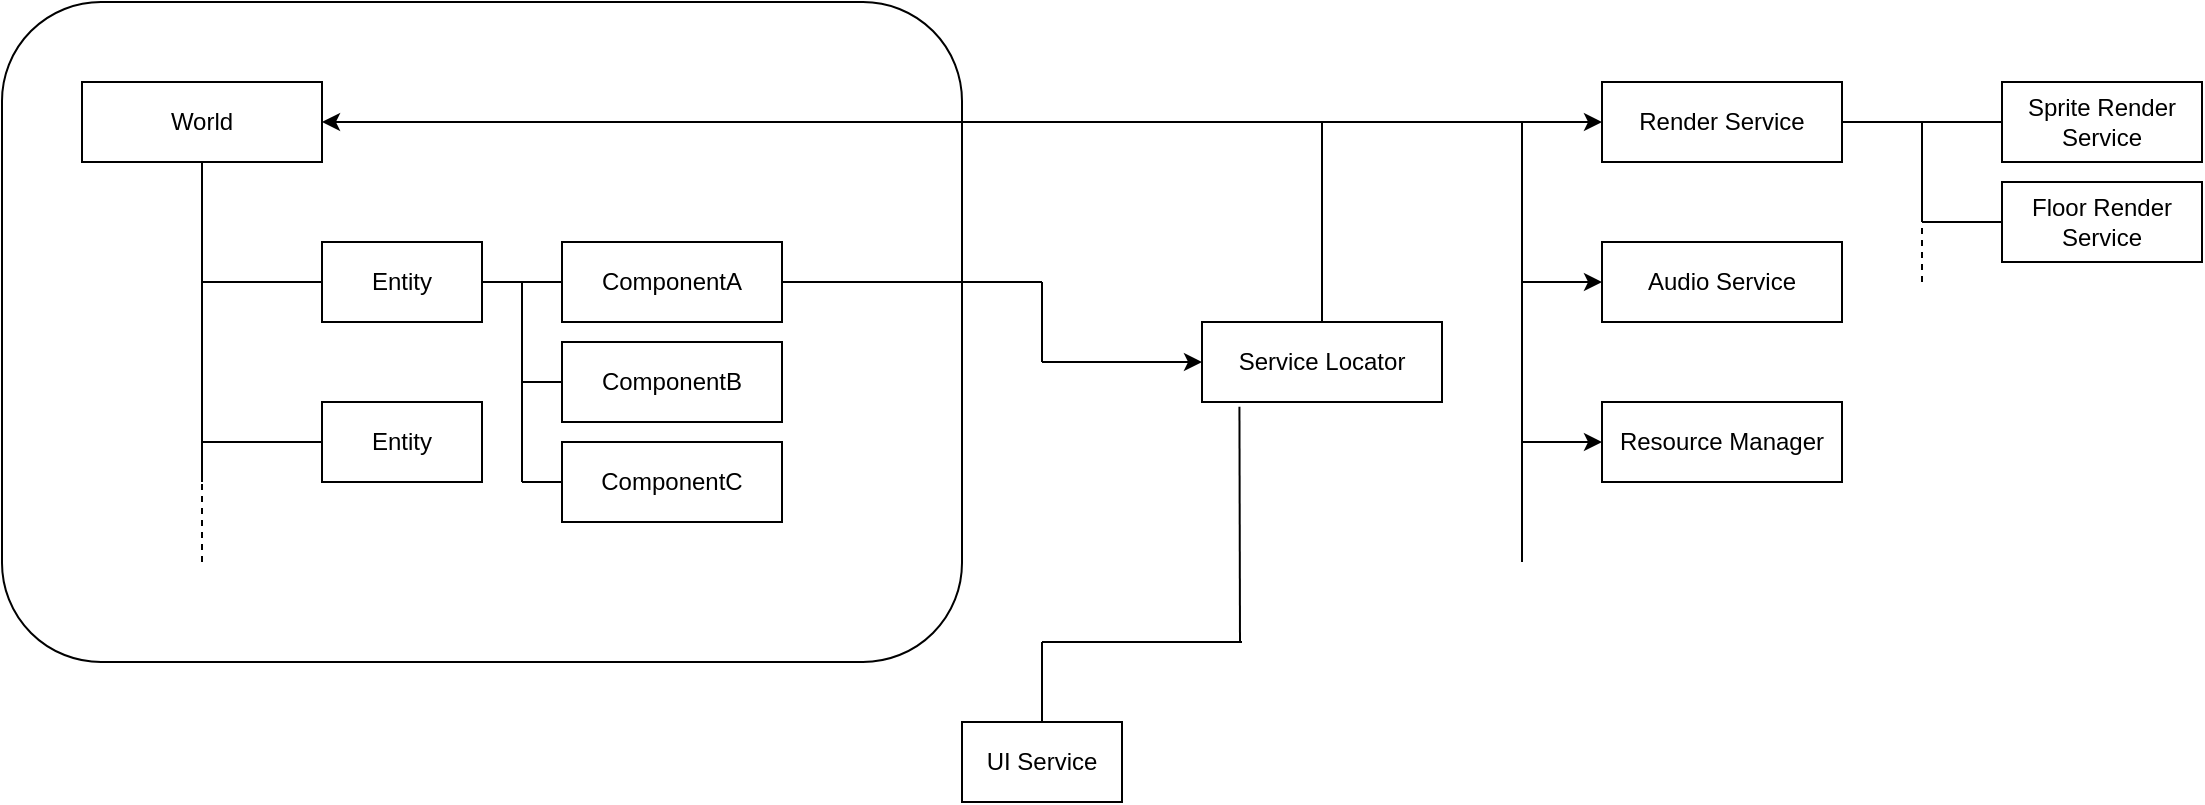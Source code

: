 <mxfile version="12.9.3" type="device"><diagram id="yBJZkLdNLbS-XO-VxA-n" name="Page-1"><mxGraphModel dx="946" dy="680" grid="1" gridSize="10" guides="1" tooltips="1" connect="1" arrows="1" fold="1" page="1" pageScale="1" pageWidth="1920" pageHeight="1200" math="0" shadow="0"><root><mxCell id="0"/><mxCell id="1" parent="0"/><mxCell id="4cN6O8mf00H59ZHkd2te-21" value="" style="rounded=1;whiteSpace=wrap;html=1;fillColor=none;" vertex="1" parent="1"><mxGeometry x="240" y="240" width="480" height="330" as="geometry"/></mxCell><mxCell id="4cN6O8mf00H59ZHkd2te-1" value="World" style="rounded=0;whiteSpace=wrap;html=1;" vertex="1" parent="1"><mxGeometry x="280" y="280" width="120" height="40" as="geometry"/></mxCell><mxCell id="4cN6O8mf00H59ZHkd2te-3" value="" style="endArrow=none;html=1;entryX=0.5;entryY=1;entryDx=0;entryDy=0;" edge="1" parent="1" target="4cN6O8mf00H59ZHkd2te-1"><mxGeometry width="50" height="50" relative="1" as="geometry"><mxPoint x="340" y="480" as="sourcePoint"/><mxPoint x="510" y="480" as="targetPoint"/></mxGeometry></mxCell><mxCell id="4cN6O8mf00H59ZHkd2te-6" value="Entity" style="rounded=0;whiteSpace=wrap;html=1;" vertex="1" parent="1"><mxGeometry x="400" y="360" width="80" height="40" as="geometry"/></mxCell><mxCell id="4cN6O8mf00H59ZHkd2te-7" value="" style="endArrow=none;html=1;exitX=0;exitY=0.5;exitDx=0;exitDy=0;" edge="1" parent="1" source="4cN6O8mf00H59ZHkd2te-6"><mxGeometry width="50" height="50" relative="1" as="geometry"><mxPoint x="430" y="450" as="sourcePoint"/><mxPoint x="340" y="380" as="targetPoint"/></mxGeometry></mxCell><mxCell id="4cN6O8mf00H59ZHkd2te-8" value="Entity" style="rounded=0;whiteSpace=wrap;html=1;" vertex="1" parent="1"><mxGeometry x="400" y="440" width="80" height="40" as="geometry"/></mxCell><mxCell id="4cN6O8mf00H59ZHkd2te-9" value="" style="endArrow=none;html=1;exitX=0;exitY=0.5;exitDx=0;exitDy=0;" edge="1" parent="1" source="4cN6O8mf00H59ZHkd2te-8"><mxGeometry width="50" height="50" relative="1" as="geometry"><mxPoint x="430" y="530" as="sourcePoint"/><mxPoint x="340.0" y="460" as="targetPoint"/></mxGeometry></mxCell><mxCell id="4cN6O8mf00H59ZHkd2te-10" value="" style="endArrow=none;dashed=1;html=1;" edge="1" parent="1"><mxGeometry width="50" height="50" relative="1" as="geometry"><mxPoint x="340" y="520" as="sourcePoint"/><mxPoint x="340" y="480" as="targetPoint"/></mxGeometry></mxCell><mxCell id="4cN6O8mf00H59ZHkd2te-11" value="" style="endArrow=none;html=1;exitX=1;exitY=0.5;exitDx=0;exitDy=0;" edge="1" parent="1" source="4cN6O8mf00H59ZHkd2te-6" target="4cN6O8mf00H59ZHkd2te-12"><mxGeometry width="50" height="50" relative="1" as="geometry"><mxPoint x="540" y="420" as="sourcePoint"/><mxPoint x="520" y="380" as="targetPoint"/></mxGeometry></mxCell><mxCell id="4cN6O8mf00H59ZHkd2te-12" value="ComponentA" style="rounded=0;whiteSpace=wrap;html=1;" vertex="1" parent="1"><mxGeometry x="520" y="360" width="110" height="40" as="geometry"/></mxCell><mxCell id="4cN6O8mf00H59ZHkd2te-13" value="ComponentB" style="rounded=0;whiteSpace=wrap;html=1;" vertex="1" parent="1"><mxGeometry x="520" y="410" width="110" height="40" as="geometry"/></mxCell><mxCell id="4cN6O8mf00H59ZHkd2te-14" value="ComponentC" style="rounded=0;whiteSpace=wrap;html=1;" vertex="1" parent="1"><mxGeometry x="520" y="460" width="110" height="40" as="geometry"/></mxCell><mxCell id="4cN6O8mf00H59ZHkd2te-15" value="" style="endArrow=none;html=1;" edge="1" parent="1"><mxGeometry width="50" height="50" relative="1" as="geometry"><mxPoint x="500" y="380" as="sourcePoint"/><mxPoint x="500" y="480" as="targetPoint"/></mxGeometry></mxCell><mxCell id="4cN6O8mf00H59ZHkd2te-17" value="" style="endArrow=none;html=1;entryX=0;entryY=0.5;entryDx=0;entryDy=0;" edge="1" parent="1" target="4cN6O8mf00H59ZHkd2te-13"><mxGeometry width="50" height="50" relative="1" as="geometry"><mxPoint x="500" y="430" as="sourcePoint"/><mxPoint x="550" y="450" as="targetPoint"/></mxGeometry></mxCell><mxCell id="4cN6O8mf00H59ZHkd2te-19" value="" style="endArrow=none;html=1;entryX=0;entryY=0.5;entryDx=0;entryDy=0;" edge="1" parent="1"><mxGeometry width="50" height="50" relative="1" as="geometry"><mxPoint x="500" y="480" as="sourcePoint"/><mxPoint x="520" y="480" as="targetPoint"/></mxGeometry></mxCell><mxCell id="4cN6O8mf00H59ZHkd2te-20" value="Service Locator" style="rounded=0;whiteSpace=wrap;html=1;" vertex="1" parent="1"><mxGeometry x="840" y="400" width="120" height="40" as="geometry"/></mxCell><mxCell id="4cN6O8mf00H59ZHkd2te-25" value="" style="endArrow=none;html=1;" edge="1" parent="1"><mxGeometry width="50" height="50" relative="1" as="geometry"><mxPoint x="630" y="380" as="sourcePoint"/><mxPoint x="760" y="380" as="targetPoint"/></mxGeometry></mxCell><mxCell id="4cN6O8mf00H59ZHkd2te-30" value="" style="endArrow=classic;html=1;entryX=1;entryY=0.5;entryDx=0;entryDy=0;" edge="1" parent="1" target="4cN6O8mf00H59ZHkd2te-1"><mxGeometry width="50" height="50" relative="1" as="geometry"><mxPoint x="900" y="300" as="sourcePoint"/><mxPoint x="760" y="310" as="targetPoint"/></mxGeometry></mxCell><mxCell id="4cN6O8mf00H59ZHkd2te-31" value="" style="endArrow=none;html=1;exitX=0.5;exitY=0;exitDx=0;exitDy=0;" edge="1" parent="1" source="4cN6O8mf00H59ZHkd2te-20"><mxGeometry width="50" height="50" relative="1" as="geometry"><mxPoint x="640" y="410" as="sourcePoint"/><mxPoint x="900" y="300" as="targetPoint"/></mxGeometry></mxCell><mxCell id="4cN6O8mf00H59ZHkd2te-34" value="" style="endArrow=classic;html=1;" edge="1" parent="1"><mxGeometry width="50" height="50" relative="1" as="geometry"><mxPoint x="900" y="300" as="sourcePoint"/><mxPoint x="1040" y="300" as="targetPoint"/></mxGeometry></mxCell><mxCell id="4cN6O8mf00H59ZHkd2te-35" value="Render Service" style="rounded=0;whiteSpace=wrap;html=1;fillColor=none;" vertex="1" parent="1"><mxGeometry x="1040" y="280" width="120" height="40" as="geometry"/></mxCell><mxCell id="4cN6O8mf00H59ZHkd2te-36" value="Audio Service" style="rounded=0;whiteSpace=wrap;html=1;fillColor=none;" vertex="1" parent="1"><mxGeometry x="1040" y="360" width="120" height="40" as="geometry"/></mxCell><mxCell id="4cN6O8mf00H59ZHkd2te-39" value="" style="endArrow=none;html=1;" edge="1" parent="1"><mxGeometry width="50" height="50" relative="1" as="geometry"><mxPoint x="1000" y="520" as="sourcePoint"/><mxPoint x="1000" y="300" as="targetPoint"/></mxGeometry></mxCell><mxCell id="4cN6O8mf00H59ZHkd2te-40" value="" style="endArrow=classic;html=1;entryX=0;entryY=0.5;entryDx=0;entryDy=0;" edge="1" parent="1" target="4cN6O8mf00H59ZHkd2te-36"><mxGeometry width="50" height="50" relative="1" as="geometry"><mxPoint x="1000" y="380" as="sourcePoint"/><mxPoint x="1010" y="410" as="targetPoint"/></mxGeometry></mxCell><mxCell id="4cN6O8mf00H59ZHkd2te-41" value="Resource Manager" style="rounded=0;whiteSpace=wrap;html=1;fillColor=none;" vertex="1" parent="1"><mxGeometry x="1040" y="440" width="120" height="40" as="geometry"/></mxCell><mxCell id="4cN6O8mf00H59ZHkd2te-42" value="" style="endArrow=classic;html=1;entryX=0;entryY=0.5;entryDx=0;entryDy=0;" edge="1" parent="1"><mxGeometry width="50" height="50" relative="1" as="geometry"><mxPoint x="1000" y="460.0" as="sourcePoint"/><mxPoint x="1040" y="460.0" as="targetPoint"/></mxGeometry></mxCell><mxCell id="4cN6O8mf00H59ZHkd2te-45" value="" style="endArrow=none;html=1;exitX=1;exitY=0.5;exitDx=0;exitDy=0;" edge="1" parent="1" source="4cN6O8mf00H59ZHkd2te-35"><mxGeometry width="50" height="50" relative="1" as="geometry"><mxPoint x="1220" y="300" as="sourcePoint"/><mxPoint x="1240" y="300" as="targetPoint"/></mxGeometry></mxCell><mxCell id="4cN6O8mf00H59ZHkd2te-46" value="Sprite Render Service" style="rounded=0;whiteSpace=wrap;html=1;fillColor=none;" vertex="1" parent="1"><mxGeometry x="1240" y="280" width="100" height="40" as="geometry"/></mxCell><mxCell id="4cN6O8mf00H59ZHkd2te-47" value="Floor Render Service" style="rounded=0;whiteSpace=wrap;html=1;fillColor=none;" vertex="1" parent="1"><mxGeometry x="1240" y="330" width="100" height="40" as="geometry"/></mxCell><mxCell id="4cN6O8mf00H59ZHkd2te-48" value="" style="endArrow=none;html=1;" edge="1" parent="1"><mxGeometry width="50" height="50" relative="1" as="geometry"><mxPoint x="1200" y="300" as="sourcePoint"/><mxPoint x="1200" y="350" as="targetPoint"/></mxGeometry></mxCell><mxCell id="4cN6O8mf00H59ZHkd2te-49" value="" style="endArrow=none;html=1;" edge="1" parent="1"><mxGeometry width="50" height="50" relative="1" as="geometry"><mxPoint x="1200" y="350" as="sourcePoint"/><mxPoint x="1240" y="350" as="targetPoint"/></mxGeometry></mxCell><mxCell id="4cN6O8mf00H59ZHkd2te-50" value="" style="endArrow=none;dashed=1;html=1;" edge="1" parent="1"><mxGeometry width="50" height="50" relative="1" as="geometry"><mxPoint x="1200" y="380" as="sourcePoint"/><mxPoint x="1200" y="350" as="targetPoint"/></mxGeometry></mxCell><mxCell id="4cN6O8mf00H59ZHkd2te-51" value="" style="endArrow=classic;html=1;entryX=0;entryY=0.5;entryDx=0;entryDy=0;" edge="1" parent="1" target="4cN6O8mf00H59ZHkd2te-20"><mxGeometry width="50" height="50" relative="1" as="geometry"><mxPoint x="760" y="420" as="sourcePoint"/><mxPoint x="830" y="395" as="targetPoint"/></mxGeometry></mxCell><mxCell id="4cN6O8mf00H59ZHkd2te-52" value="" style="endArrow=none;html=1;" edge="1" parent="1"><mxGeometry width="50" height="50" relative="1" as="geometry"><mxPoint x="760" y="420" as="sourcePoint"/><mxPoint x="760" y="380" as="targetPoint"/></mxGeometry></mxCell><mxCell id="4cN6O8mf00H59ZHkd2te-54" value="" style="endArrow=none;html=1;exitX=0.156;exitY=1.059;exitDx=0;exitDy=0;exitPerimeter=0;" edge="1" parent="1" source="4cN6O8mf00H59ZHkd2te-20"><mxGeometry width="50" height="50" relative="1" as="geometry"><mxPoint x="760" y="610" as="sourcePoint"/><mxPoint x="859" y="560" as="targetPoint"/></mxGeometry></mxCell><mxCell id="4cN6O8mf00H59ZHkd2te-55" value="UI Service" style="rounded=0;whiteSpace=wrap;html=1;fillColor=none;" vertex="1" parent="1"><mxGeometry x="720" y="600" width="80" height="40" as="geometry"/></mxCell><mxCell id="4cN6O8mf00H59ZHkd2te-56" value="" style="endArrow=none;html=1;" edge="1" parent="1"><mxGeometry width="50" height="50" relative="1" as="geometry"><mxPoint x="760" y="560" as="sourcePoint"/><mxPoint x="860" y="560" as="targetPoint"/></mxGeometry></mxCell><mxCell id="4cN6O8mf00H59ZHkd2te-57" value="" style="endArrow=none;html=1;entryX=0.5;entryY=0;entryDx=0;entryDy=0;" edge="1" parent="1" target="4cN6O8mf00H59ZHkd2te-55"><mxGeometry width="50" height="50" relative="1" as="geometry"><mxPoint x="760" y="560" as="sourcePoint"/><mxPoint x="870" y="570" as="targetPoint"/></mxGeometry></mxCell></root></mxGraphModel></diagram></mxfile>